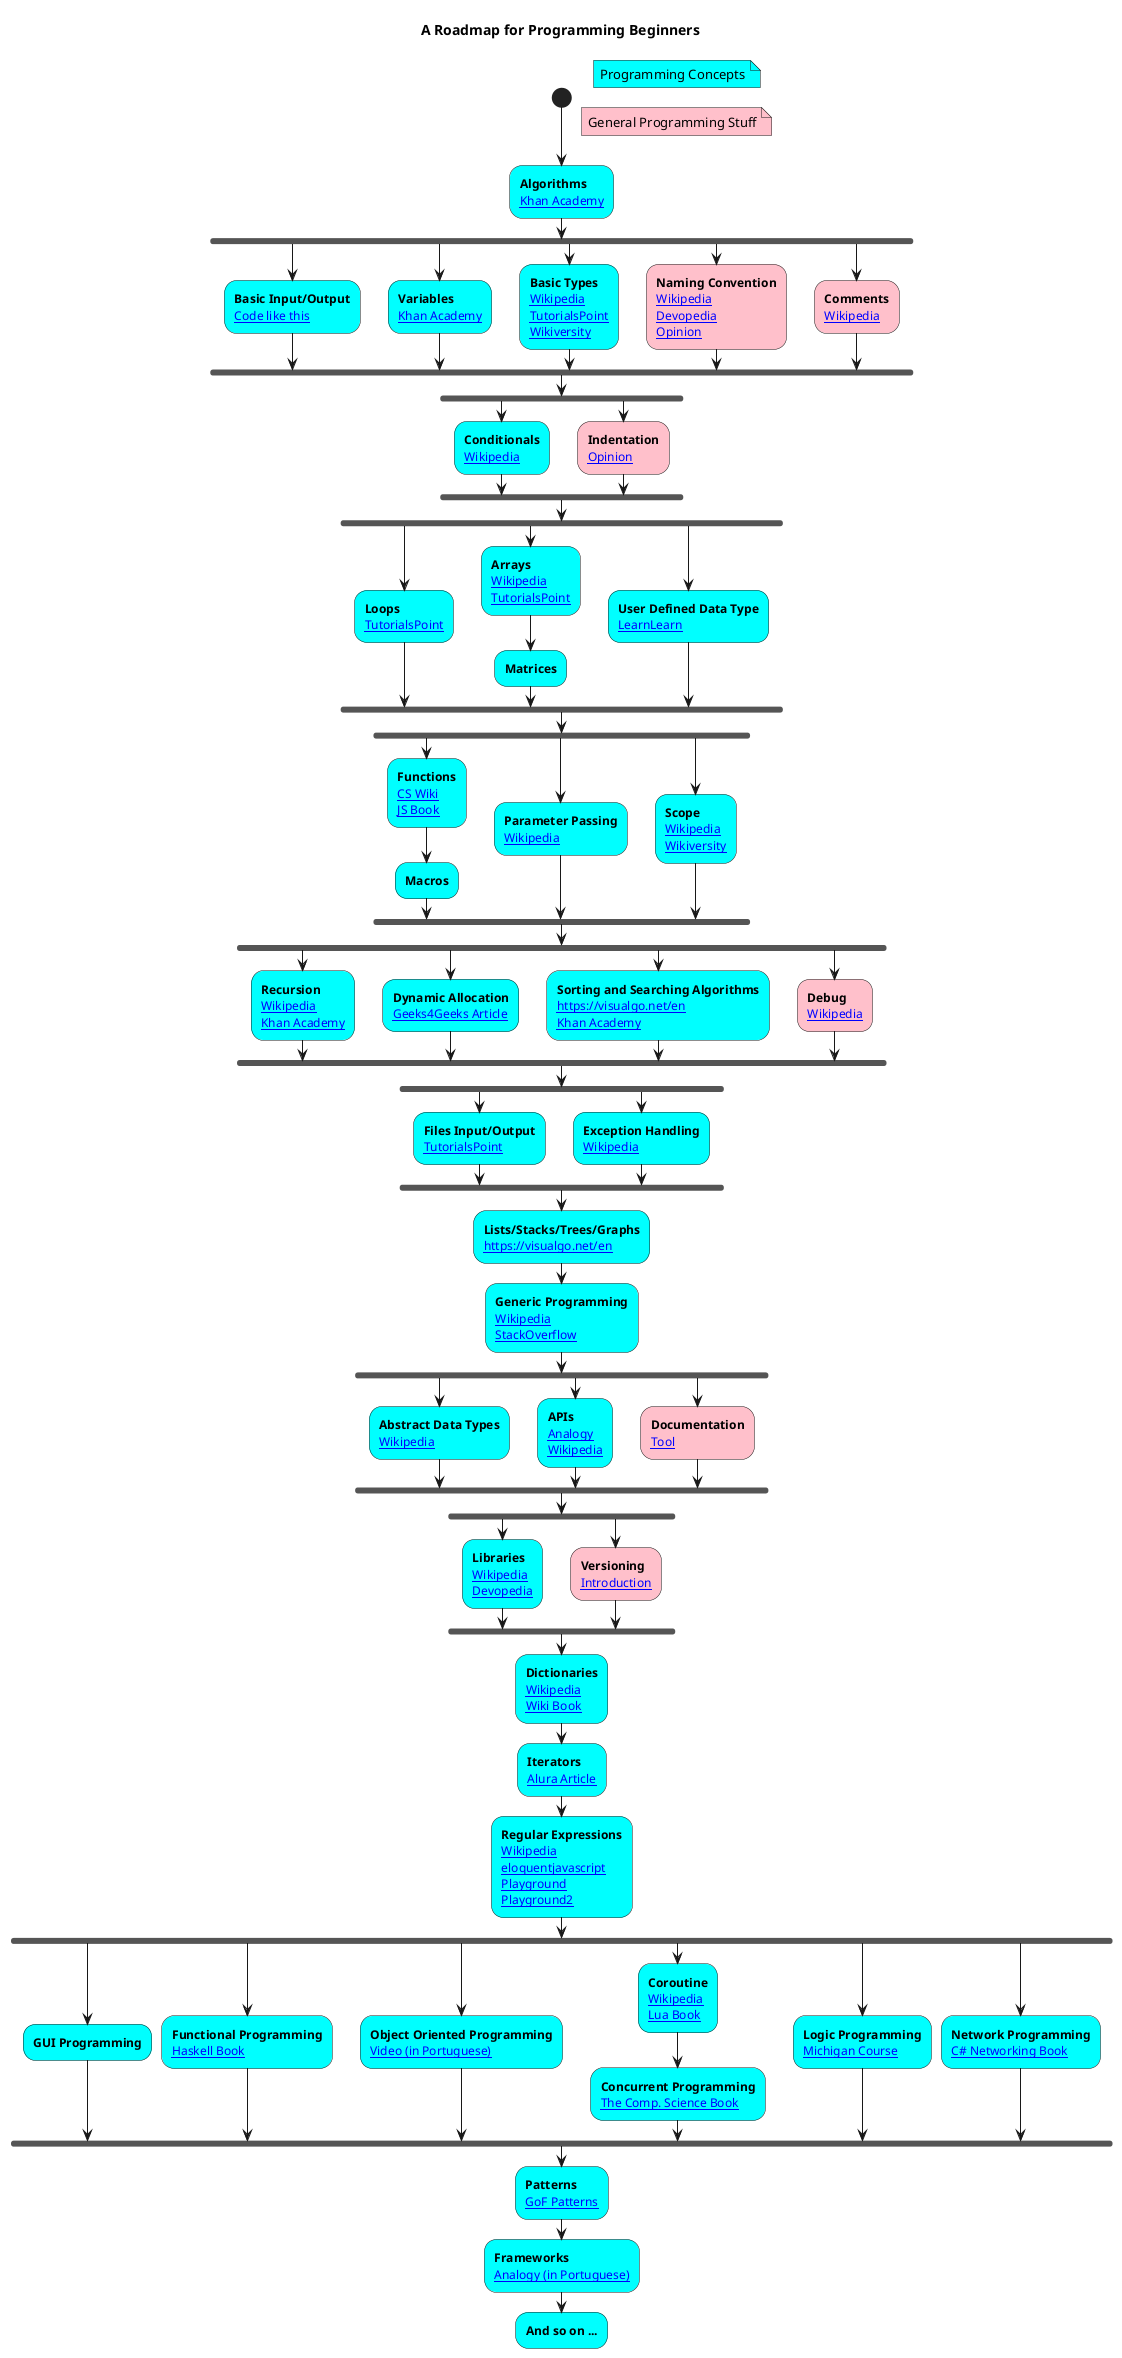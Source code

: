 'A Roadmap for Programming Beginners
'Based on PlantUML Activity Diagram: https://plantuml.com/activity-diagram-beta
'Text styling: https://plantuml.com/creole
'For image edition and generation, access online PlantText design tool (https://www.planttext.com/) or run PlantUML from command line: java -jar plantuml.jar -tsvg roadmap.puml

@startuml
  title A Roadmap for Programming Beginners

  'Subject color
  !$techcolour = "#Cyan"
  !$metacolour = "#Pink"

  'Procedure for inserting subjects
  !unquoted procedure $subject($name, $urls="", $general="no")

    !$colour="#Cyan"
    !if ($general == "yes")
      !$colour="#Pink"
    !endif

    !if ($urls != "")
      !$urls="\n"+$urls
    !endif

    $colour:<b>$name</b>$urls;

  !endprocedure
  

  'Roadmap beginning
  start

  'Roadmap legend
  floating note right $techcolour
    Programming Concepts
  end note
  floating note right $metacolour
    General Programming Stuff
  end note

  'Subjects
  $subject(Algorithms,\
[[https://www.khanacademy.org/computing/computer-science/algorithms#intro-to-algorithms Khan Academy]])
  fork
    $subject(Basic Input/Output,\
[[https://codelikethis.com/lessons/javascript/input-and-output Code like this]])
  fork again
    $subject(Variables,\
[[https://www.khanacademy.org/computing/ap-computer-science-principles/programming-101/storing-variables/a/assigning-variables Khan Academy]])
  fork again
    $subject(Basic Types,\
[[https://en.wikipedia.org/wiki/Data_type Wikipedia]]\n\
[[https://www.tutorialspoint.com/computer_programming/computer_programming_data_types.htm TutorialsPoint]]\n\
[[https://en.wikiversity.org/wiki/Types_and_variables Wikiversity]])
  fork again
    $subject(Naming Convention,\
[[https://en.wikipedia.org/wiki/Naming_convention_(programming) Wikipedia]]\n\
[[https://devopedia.org/naming-conventions Devopedia]]\n\
[[https://dmitripavlutin.com/coding-like-shakespeare-practical-function-naming-conventions/ Opinion]], yes)
  fork again
    $subject(Comments,\
[[https://en.wikipedia.org/wiki/Comment_(computer_programming) Wikipedia]], yes)
  endfork
  fork
    $subject(Conditionals,\
[[https://en.wikipedia.org/wiki/Conditional_(computer_programming) Wikipedia]])
  fork again
    $subject(Indentation,\
[[https://developers.slashdot.org/story/20/06/20/0358229/david-heinemeier-hansson-explains-what-it-takes-to-write-great-code Opinion]], yes)
  endfork
  fork
    $subject(Loops,\
[[https://www.tutorialspoint.com/computer_programming/computer_programming_loops.htm TutorialsPoint]])
  fork again
    $subject(Arrays,\
[[https://en.wikipedia.org/wiki/Array_programming Wikipedia]]\n\
[[https://www.tutorialspoint.com/computer_programming/computer_programming_arrays.htm TutorialsPoint]])
    $subject(Matrices)
  fork again
    $subject(User Defined Data Type,\
[[https://learnlearn.uk/alevelcs/user-defined-types/ LearnLearn]])
  endfork
  fork
    $subject(Functions,\
[[https://computersciencewiki.org/index.php/Functions CS Wiki]]\n\
[[https://eloquentjavascript.net/03_functions.html JS Book]])
    $subject(Macros)
  fork again
    $subject(Parameter Passing,\
[[https://en.wikipedia.org/wiki/Parameter_(computer_programming) Wikipedia]])
  fork again
    $subject(Scope,\
[[https://en.wikipedia.org/wiki/Scope_(computer_science) Wikipedia]]\n\
[[https://en.wikiversity.org/wiki/Introduction_to_Programming/Scope Wikiversity]])
  endfork
  fork
    $subject(Recursion,\
[[https://en.wikipedia.org/wiki/Recursion_(computer_science) Wikipedia]]\n\
[[https://www.khanacademy.org/computing/computer-science/algorithms#recursive-algorithms Khan Academy]])
  fork again
    $subject(Dynamic Allocation,\
[[https://www.geeksforgeeks.org/what-is-dynamic-memory-allocation/ Geeks4Geeks Article]])
  fork again
    $subject(Sorting and Searching Algorithms,\
[[https://visualgo.net/en]]\n\
[[https://www.khanacademy.org/computing/computer-science/algorithms/sorting-algorithms/a/sorting Khan Academy]])
  fork again
    $subject(Debug,\
[[https://en.wikipedia.org/wiki/Debugging Wikipedia]], yes)
  endfork
  fork
    $subject(Files Input/Output,\
[[https://www.tutorialspoint.com/computer_programming/computer_programming_file_io.htm TutorialsPoint]])
  fork again
    $subject(Exception Handling,\
[[https://en.wikipedia.org/wiki/Exception_handling Wikipedia]])
  endfork
  $subject(Lists/Stacks/Trees/Graphs,\
[[https://visualgo.net/en]])
  $subject(Generic Programming,\
[[https://en.wikipedia.org/wiki/Generic_programming Wikipedia]]\n\
[[https://stackoverflow.com/tags/generic-programming StackOverflow]])
  fork
    $subject(Abstract Data Types,\
[[https://en.wikipedia.org/wiki/Data_type#Abstract_data_types Wikipedia]])
  fork again 
    $subject(APIs,\
[[https://carlosbazilio.github.io/livros/programandonacozinha/conceitos-avancados/apis.html Analogy]]\n\
[[https://en.wikipedia.org/wiki/API Wikipedia]])
  fork again 
    $subject(Documentation,\
[[https://www.doxygen.nl/index.html Tool]], yes) 
  endfork 
  fork 
    $subject(Libraries,\
[[https://en.wikipedia.org/wiki/Library_(computing) Wikipedia]]\n\
[[https://devopedia.org/standard-library Devopedia]])
  fork again 
    $subject(Versioning,\
[[https://git-scm.com/book/en/v2/Getting-Started-About-Version-Control Introduction]], yes)
  endfork 
  $subject(Dictionaries,\
[[https://en.wikipedia.org/wiki/Associative_array Wikipedia]]\n\
[[https://en.wikibooks.org/wiki/A-level_Computing/AQA/Paper_1/Fundamentals_of_data_structures/Dictionaries Wiki Book]])
  $subject(Iterators,\
[[https://www.alura.com.br/artigos/o-que-sao-iteradores-no-python Alura Article]])
  $subject(Regular Expressions,\
[[https://en.wikipedia.org/wiki/Regular_expression Wikipedia]]\n\
[[https://eloquentjavascript.net/09_regexp.html eloquentjavascript]]\n\
[[https://regexr.com/ Playground]]\n\
[[https://regex101.com/ Playground2]])
  fork
    $subject(GUI Programming)
  fork again 
    $subject(Functional Programming,\
[[http://learnyouahaskell.com/ Haskell Book]])
  fork again 
    $subject(Object Oriented Programming,\
[[https://www.youtube.com/watch?v=oWVQEru_1M4 Video (in Portuguese)]])
  fork again
    $subject(Coroutine,\
[[https://en.wikipedia.org/wiki/Coroutine Wikipedia]]\n\
[[https://www.lua.org/pil/9.html Lua Book]])
    $subject(Concurrent Programming,\
[[https://thecomputersciencebook.com/book/concurrent-programming/#leanpub-auto-concurrent-programming The Comp. Science Book]])
  fork again 
    $subject(Logic Programming,\
[[https://eecs390.github.io/notes/declarative.html Michigan Course]])
  fork again
    $subject(Network Programming,\
[[https://csharp-networking.com/ C# Networking Book]])
  endfork
  $subject(Patterns,\
[[https://refactoring.guru/design-patterns GoF Patterns]])
  $subject(Frameworks,\
[[http://www2.ic.uff.br/~bazilio/programandonacozinha/conceitos-avancados/frameworks.html Analogy (in Portuguese)]])
  $subject(And so on ...)
@enduml